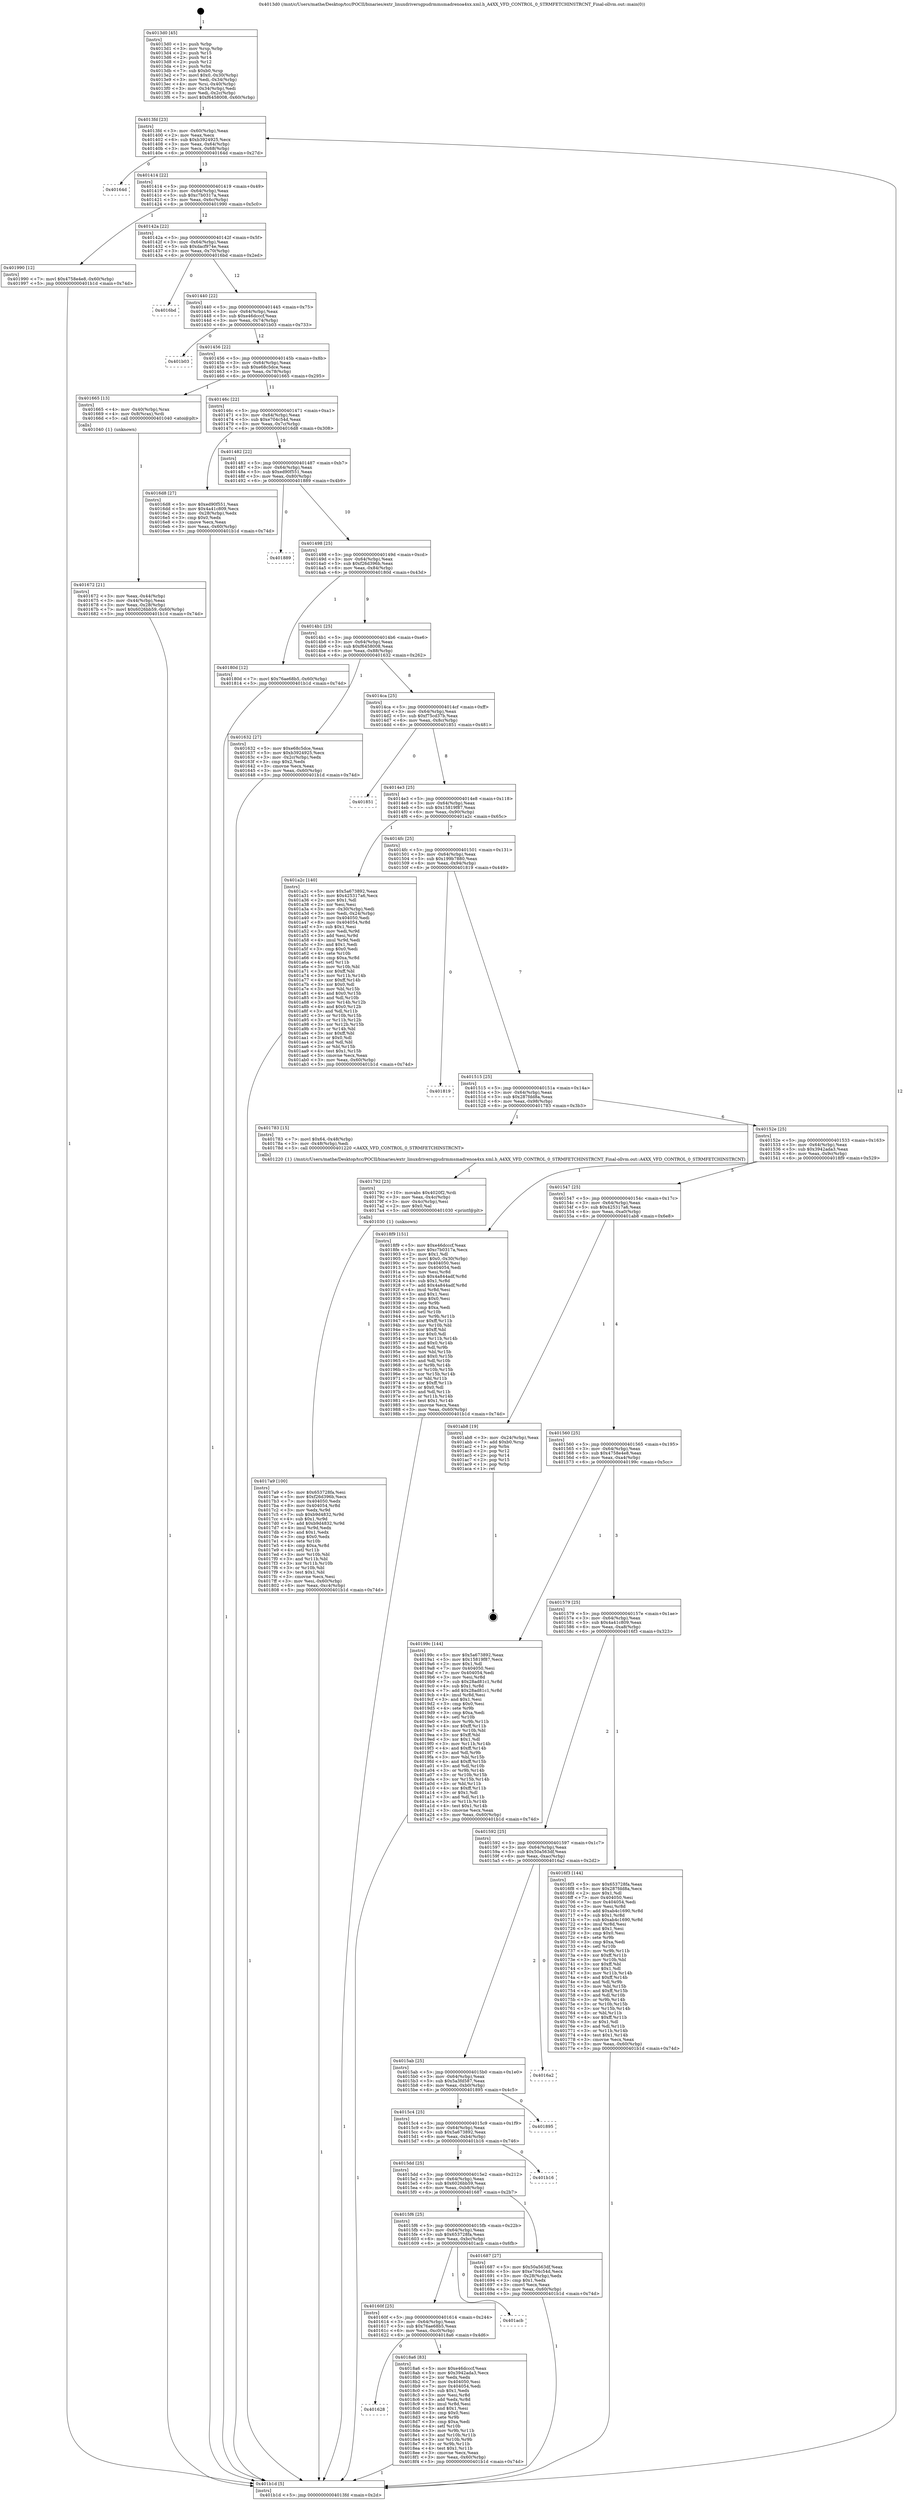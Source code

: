 digraph "0x4013d0" {
  label = "0x4013d0 (/mnt/c/Users/mathe/Desktop/tcc/POCII/binaries/extr_linuxdriversgpudrmmsmadrenoa4xx.xml.h_A4XX_VFD_CONTROL_0_STRMFETCHINSTRCNT_Final-ollvm.out::main(0))"
  labelloc = "t"
  node[shape=record]

  Entry [label="",width=0.3,height=0.3,shape=circle,fillcolor=black,style=filled]
  "0x4013fd" [label="{
     0x4013fd [23]\l
     | [instrs]\l
     &nbsp;&nbsp;0x4013fd \<+3\>: mov -0x60(%rbp),%eax\l
     &nbsp;&nbsp;0x401400 \<+2\>: mov %eax,%ecx\l
     &nbsp;&nbsp;0x401402 \<+6\>: sub $0xb3924925,%ecx\l
     &nbsp;&nbsp;0x401408 \<+3\>: mov %eax,-0x64(%rbp)\l
     &nbsp;&nbsp;0x40140b \<+3\>: mov %ecx,-0x68(%rbp)\l
     &nbsp;&nbsp;0x40140e \<+6\>: je 000000000040164d \<main+0x27d\>\l
  }"]
  "0x40164d" [label="{
     0x40164d\l
  }", style=dashed]
  "0x401414" [label="{
     0x401414 [22]\l
     | [instrs]\l
     &nbsp;&nbsp;0x401414 \<+5\>: jmp 0000000000401419 \<main+0x49\>\l
     &nbsp;&nbsp;0x401419 \<+3\>: mov -0x64(%rbp),%eax\l
     &nbsp;&nbsp;0x40141c \<+5\>: sub $0xc7b0317a,%eax\l
     &nbsp;&nbsp;0x401421 \<+3\>: mov %eax,-0x6c(%rbp)\l
     &nbsp;&nbsp;0x401424 \<+6\>: je 0000000000401990 \<main+0x5c0\>\l
  }"]
  Exit [label="",width=0.3,height=0.3,shape=circle,fillcolor=black,style=filled,peripheries=2]
  "0x401990" [label="{
     0x401990 [12]\l
     | [instrs]\l
     &nbsp;&nbsp;0x401990 \<+7\>: movl $0x4758e4e8,-0x60(%rbp)\l
     &nbsp;&nbsp;0x401997 \<+5\>: jmp 0000000000401b1d \<main+0x74d\>\l
  }"]
  "0x40142a" [label="{
     0x40142a [22]\l
     | [instrs]\l
     &nbsp;&nbsp;0x40142a \<+5\>: jmp 000000000040142f \<main+0x5f\>\l
     &nbsp;&nbsp;0x40142f \<+3\>: mov -0x64(%rbp),%eax\l
     &nbsp;&nbsp;0x401432 \<+5\>: sub $0xdacf974e,%eax\l
     &nbsp;&nbsp;0x401437 \<+3\>: mov %eax,-0x70(%rbp)\l
     &nbsp;&nbsp;0x40143a \<+6\>: je 00000000004016bd \<main+0x2ed\>\l
  }"]
  "0x401628" [label="{
     0x401628\l
  }", style=dashed]
  "0x4016bd" [label="{
     0x4016bd\l
  }", style=dashed]
  "0x401440" [label="{
     0x401440 [22]\l
     | [instrs]\l
     &nbsp;&nbsp;0x401440 \<+5\>: jmp 0000000000401445 \<main+0x75\>\l
     &nbsp;&nbsp;0x401445 \<+3\>: mov -0x64(%rbp),%eax\l
     &nbsp;&nbsp;0x401448 \<+5\>: sub $0xe46dcccf,%eax\l
     &nbsp;&nbsp;0x40144d \<+3\>: mov %eax,-0x74(%rbp)\l
     &nbsp;&nbsp;0x401450 \<+6\>: je 0000000000401b03 \<main+0x733\>\l
  }"]
  "0x4018a6" [label="{
     0x4018a6 [83]\l
     | [instrs]\l
     &nbsp;&nbsp;0x4018a6 \<+5\>: mov $0xe46dcccf,%eax\l
     &nbsp;&nbsp;0x4018ab \<+5\>: mov $0x3942ada3,%ecx\l
     &nbsp;&nbsp;0x4018b0 \<+2\>: xor %edx,%edx\l
     &nbsp;&nbsp;0x4018b2 \<+7\>: mov 0x404050,%esi\l
     &nbsp;&nbsp;0x4018b9 \<+7\>: mov 0x404054,%edi\l
     &nbsp;&nbsp;0x4018c0 \<+3\>: sub $0x1,%edx\l
     &nbsp;&nbsp;0x4018c3 \<+3\>: mov %esi,%r8d\l
     &nbsp;&nbsp;0x4018c6 \<+3\>: add %edx,%r8d\l
     &nbsp;&nbsp;0x4018c9 \<+4\>: imul %r8d,%esi\l
     &nbsp;&nbsp;0x4018cd \<+3\>: and $0x1,%esi\l
     &nbsp;&nbsp;0x4018d0 \<+3\>: cmp $0x0,%esi\l
     &nbsp;&nbsp;0x4018d3 \<+4\>: sete %r9b\l
     &nbsp;&nbsp;0x4018d7 \<+3\>: cmp $0xa,%edi\l
     &nbsp;&nbsp;0x4018da \<+4\>: setl %r10b\l
     &nbsp;&nbsp;0x4018de \<+3\>: mov %r9b,%r11b\l
     &nbsp;&nbsp;0x4018e1 \<+3\>: and %r10b,%r11b\l
     &nbsp;&nbsp;0x4018e4 \<+3\>: xor %r10b,%r9b\l
     &nbsp;&nbsp;0x4018e7 \<+3\>: or %r9b,%r11b\l
     &nbsp;&nbsp;0x4018ea \<+4\>: test $0x1,%r11b\l
     &nbsp;&nbsp;0x4018ee \<+3\>: cmovne %ecx,%eax\l
     &nbsp;&nbsp;0x4018f1 \<+3\>: mov %eax,-0x60(%rbp)\l
     &nbsp;&nbsp;0x4018f4 \<+5\>: jmp 0000000000401b1d \<main+0x74d\>\l
  }"]
  "0x401b03" [label="{
     0x401b03\l
  }", style=dashed]
  "0x401456" [label="{
     0x401456 [22]\l
     | [instrs]\l
     &nbsp;&nbsp;0x401456 \<+5\>: jmp 000000000040145b \<main+0x8b\>\l
     &nbsp;&nbsp;0x40145b \<+3\>: mov -0x64(%rbp),%eax\l
     &nbsp;&nbsp;0x40145e \<+5\>: sub $0xe68c5dce,%eax\l
     &nbsp;&nbsp;0x401463 \<+3\>: mov %eax,-0x78(%rbp)\l
     &nbsp;&nbsp;0x401466 \<+6\>: je 0000000000401665 \<main+0x295\>\l
  }"]
  "0x40160f" [label="{
     0x40160f [25]\l
     | [instrs]\l
     &nbsp;&nbsp;0x40160f \<+5\>: jmp 0000000000401614 \<main+0x244\>\l
     &nbsp;&nbsp;0x401614 \<+3\>: mov -0x64(%rbp),%eax\l
     &nbsp;&nbsp;0x401617 \<+5\>: sub $0x76ae68b5,%eax\l
     &nbsp;&nbsp;0x40161c \<+6\>: mov %eax,-0xc0(%rbp)\l
     &nbsp;&nbsp;0x401622 \<+6\>: je 00000000004018a6 \<main+0x4d6\>\l
  }"]
  "0x401665" [label="{
     0x401665 [13]\l
     | [instrs]\l
     &nbsp;&nbsp;0x401665 \<+4\>: mov -0x40(%rbp),%rax\l
     &nbsp;&nbsp;0x401669 \<+4\>: mov 0x8(%rax),%rdi\l
     &nbsp;&nbsp;0x40166d \<+5\>: call 0000000000401040 \<atoi@plt\>\l
     | [calls]\l
     &nbsp;&nbsp;0x401040 \{1\} (unknown)\l
  }"]
  "0x40146c" [label="{
     0x40146c [22]\l
     | [instrs]\l
     &nbsp;&nbsp;0x40146c \<+5\>: jmp 0000000000401471 \<main+0xa1\>\l
     &nbsp;&nbsp;0x401471 \<+3\>: mov -0x64(%rbp),%eax\l
     &nbsp;&nbsp;0x401474 \<+5\>: sub $0xe704c54d,%eax\l
     &nbsp;&nbsp;0x401479 \<+3\>: mov %eax,-0x7c(%rbp)\l
     &nbsp;&nbsp;0x40147c \<+6\>: je 00000000004016d8 \<main+0x308\>\l
  }"]
  "0x401acb" [label="{
     0x401acb\l
  }", style=dashed]
  "0x4016d8" [label="{
     0x4016d8 [27]\l
     | [instrs]\l
     &nbsp;&nbsp;0x4016d8 \<+5\>: mov $0xed90f551,%eax\l
     &nbsp;&nbsp;0x4016dd \<+5\>: mov $0x4a41c809,%ecx\l
     &nbsp;&nbsp;0x4016e2 \<+3\>: mov -0x28(%rbp),%edx\l
     &nbsp;&nbsp;0x4016e5 \<+3\>: cmp $0x0,%edx\l
     &nbsp;&nbsp;0x4016e8 \<+3\>: cmove %ecx,%eax\l
     &nbsp;&nbsp;0x4016eb \<+3\>: mov %eax,-0x60(%rbp)\l
     &nbsp;&nbsp;0x4016ee \<+5\>: jmp 0000000000401b1d \<main+0x74d\>\l
  }"]
  "0x401482" [label="{
     0x401482 [22]\l
     | [instrs]\l
     &nbsp;&nbsp;0x401482 \<+5\>: jmp 0000000000401487 \<main+0xb7\>\l
     &nbsp;&nbsp;0x401487 \<+3\>: mov -0x64(%rbp),%eax\l
     &nbsp;&nbsp;0x40148a \<+5\>: sub $0xed90f551,%eax\l
     &nbsp;&nbsp;0x40148f \<+3\>: mov %eax,-0x80(%rbp)\l
     &nbsp;&nbsp;0x401492 \<+6\>: je 0000000000401889 \<main+0x4b9\>\l
  }"]
  "0x4017a9" [label="{
     0x4017a9 [100]\l
     | [instrs]\l
     &nbsp;&nbsp;0x4017a9 \<+5\>: mov $0x653728fa,%esi\l
     &nbsp;&nbsp;0x4017ae \<+5\>: mov $0xf26d396b,%ecx\l
     &nbsp;&nbsp;0x4017b3 \<+7\>: mov 0x404050,%edx\l
     &nbsp;&nbsp;0x4017ba \<+8\>: mov 0x404054,%r8d\l
     &nbsp;&nbsp;0x4017c2 \<+3\>: mov %edx,%r9d\l
     &nbsp;&nbsp;0x4017c5 \<+7\>: sub $0xb9d4832,%r9d\l
     &nbsp;&nbsp;0x4017cc \<+4\>: sub $0x1,%r9d\l
     &nbsp;&nbsp;0x4017d0 \<+7\>: add $0xb9d4832,%r9d\l
     &nbsp;&nbsp;0x4017d7 \<+4\>: imul %r9d,%edx\l
     &nbsp;&nbsp;0x4017db \<+3\>: and $0x1,%edx\l
     &nbsp;&nbsp;0x4017de \<+3\>: cmp $0x0,%edx\l
     &nbsp;&nbsp;0x4017e1 \<+4\>: sete %r10b\l
     &nbsp;&nbsp;0x4017e5 \<+4\>: cmp $0xa,%r8d\l
     &nbsp;&nbsp;0x4017e9 \<+4\>: setl %r11b\l
     &nbsp;&nbsp;0x4017ed \<+3\>: mov %r10b,%bl\l
     &nbsp;&nbsp;0x4017f0 \<+3\>: and %r11b,%bl\l
     &nbsp;&nbsp;0x4017f3 \<+3\>: xor %r11b,%r10b\l
     &nbsp;&nbsp;0x4017f6 \<+3\>: or %r10b,%bl\l
     &nbsp;&nbsp;0x4017f9 \<+3\>: test $0x1,%bl\l
     &nbsp;&nbsp;0x4017fc \<+3\>: cmovne %ecx,%esi\l
     &nbsp;&nbsp;0x4017ff \<+3\>: mov %esi,-0x60(%rbp)\l
     &nbsp;&nbsp;0x401802 \<+6\>: mov %eax,-0xc4(%rbp)\l
     &nbsp;&nbsp;0x401808 \<+5\>: jmp 0000000000401b1d \<main+0x74d\>\l
  }"]
  "0x401889" [label="{
     0x401889\l
  }", style=dashed]
  "0x401498" [label="{
     0x401498 [25]\l
     | [instrs]\l
     &nbsp;&nbsp;0x401498 \<+5\>: jmp 000000000040149d \<main+0xcd\>\l
     &nbsp;&nbsp;0x40149d \<+3\>: mov -0x64(%rbp),%eax\l
     &nbsp;&nbsp;0x4014a0 \<+5\>: sub $0xf26d396b,%eax\l
     &nbsp;&nbsp;0x4014a5 \<+6\>: mov %eax,-0x84(%rbp)\l
     &nbsp;&nbsp;0x4014ab \<+6\>: je 000000000040180d \<main+0x43d\>\l
  }"]
  "0x401792" [label="{
     0x401792 [23]\l
     | [instrs]\l
     &nbsp;&nbsp;0x401792 \<+10\>: movabs $0x4020f2,%rdi\l
     &nbsp;&nbsp;0x40179c \<+3\>: mov %eax,-0x4c(%rbp)\l
     &nbsp;&nbsp;0x40179f \<+3\>: mov -0x4c(%rbp),%esi\l
     &nbsp;&nbsp;0x4017a2 \<+2\>: mov $0x0,%al\l
     &nbsp;&nbsp;0x4017a4 \<+5\>: call 0000000000401030 \<printf@plt\>\l
     | [calls]\l
     &nbsp;&nbsp;0x401030 \{1\} (unknown)\l
  }"]
  "0x40180d" [label="{
     0x40180d [12]\l
     | [instrs]\l
     &nbsp;&nbsp;0x40180d \<+7\>: movl $0x76ae68b5,-0x60(%rbp)\l
     &nbsp;&nbsp;0x401814 \<+5\>: jmp 0000000000401b1d \<main+0x74d\>\l
  }"]
  "0x4014b1" [label="{
     0x4014b1 [25]\l
     | [instrs]\l
     &nbsp;&nbsp;0x4014b1 \<+5\>: jmp 00000000004014b6 \<main+0xe6\>\l
     &nbsp;&nbsp;0x4014b6 \<+3\>: mov -0x64(%rbp),%eax\l
     &nbsp;&nbsp;0x4014b9 \<+5\>: sub $0xf6458008,%eax\l
     &nbsp;&nbsp;0x4014be \<+6\>: mov %eax,-0x88(%rbp)\l
     &nbsp;&nbsp;0x4014c4 \<+6\>: je 0000000000401632 \<main+0x262\>\l
  }"]
  "0x4015f6" [label="{
     0x4015f6 [25]\l
     | [instrs]\l
     &nbsp;&nbsp;0x4015f6 \<+5\>: jmp 00000000004015fb \<main+0x22b\>\l
     &nbsp;&nbsp;0x4015fb \<+3\>: mov -0x64(%rbp),%eax\l
     &nbsp;&nbsp;0x4015fe \<+5\>: sub $0x653728fa,%eax\l
     &nbsp;&nbsp;0x401603 \<+6\>: mov %eax,-0xbc(%rbp)\l
     &nbsp;&nbsp;0x401609 \<+6\>: je 0000000000401acb \<main+0x6fb\>\l
  }"]
  "0x401632" [label="{
     0x401632 [27]\l
     | [instrs]\l
     &nbsp;&nbsp;0x401632 \<+5\>: mov $0xe68c5dce,%eax\l
     &nbsp;&nbsp;0x401637 \<+5\>: mov $0xb3924925,%ecx\l
     &nbsp;&nbsp;0x40163c \<+3\>: mov -0x2c(%rbp),%edx\l
     &nbsp;&nbsp;0x40163f \<+3\>: cmp $0x2,%edx\l
     &nbsp;&nbsp;0x401642 \<+3\>: cmovne %ecx,%eax\l
     &nbsp;&nbsp;0x401645 \<+3\>: mov %eax,-0x60(%rbp)\l
     &nbsp;&nbsp;0x401648 \<+5\>: jmp 0000000000401b1d \<main+0x74d\>\l
  }"]
  "0x4014ca" [label="{
     0x4014ca [25]\l
     | [instrs]\l
     &nbsp;&nbsp;0x4014ca \<+5\>: jmp 00000000004014cf \<main+0xff\>\l
     &nbsp;&nbsp;0x4014cf \<+3\>: mov -0x64(%rbp),%eax\l
     &nbsp;&nbsp;0x4014d2 \<+5\>: sub $0xf75cd37b,%eax\l
     &nbsp;&nbsp;0x4014d7 \<+6\>: mov %eax,-0x8c(%rbp)\l
     &nbsp;&nbsp;0x4014dd \<+6\>: je 0000000000401851 \<main+0x481\>\l
  }"]
  "0x401b1d" [label="{
     0x401b1d [5]\l
     | [instrs]\l
     &nbsp;&nbsp;0x401b1d \<+5\>: jmp 00000000004013fd \<main+0x2d\>\l
  }"]
  "0x4013d0" [label="{
     0x4013d0 [45]\l
     | [instrs]\l
     &nbsp;&nbsp;0x4013d0 \<+1\>: push %rbp\l
     &nbsp;&nbsp;0x4013d1 \<+3\>: mov %rsp,%rbp\l
     &nbsp;&nbsp;0x4013d4 \<+2\>: push %r15\l
     &nbsp;&nbsp;0x4013d6 \<+2\>: push %r14\l
     &nbsp;&nbsp;0x4013d8 \<+2\>: push %r12\l
     &nbsp;&nbsp;0x4013da \<+1\>: push %rbx\l
     &nbsp;&nbsp;0x4013db \<+7\>: sub $0xb0,%rsp\l
     &nbsp;&nbsp;0x4013e2 \<+7\>: movl $0x0,-0x30(%rbp)\l
     &nbsp;&nbsp;0x4013e9 \<+3\>: mov %edi,-0x34(%rbp)\l
     &nbsp;&nbsp;0x4013ec \<+4\>: mov %rsi,-0x40(%rbp)\l
     &nbsp;&nbsp;0x4013f0 \<+3\>: mov -0x34(%rbp),%edi\l
     &nbsp;&nbsp;0x4013f3 \<+3\>: mov %edi,-0x2c(%rbp)\l
     &nbsp;&nbsp;0x4013f6 \<+7\>: movl $0xf6458008,-0x60(%rbp)\l
  }"]
  "0x401672" [label="{
     0x401672 [21]\l
     | [instrs]\l
     &nbsp;&nbsp;0x401672 \<+3\>: mov %eax,-0x44(%rbp)\l
     &nbsp;&nbsp;0x401675 \<+3\>: mov -0x44(%rbp),%eax\l
     &nbsp;&nbsp;0x401678 \<+3\>: mov %eax,-0x28(%rbp)\l
     &nbsp;&nbsp;0x40167b \<+7\>: movl $0x6026bb59,-0x60(%rbp)\l
     &nbsp;&nbsp;0x401682 \<+5\>: jmp 0000000000401b1d \<main+0x74d\>\l
  }"]
  "0x401687" [label="{
     0x401687 [27]\l
     | [instrs]\l
     &nbsp;&nbsp;0x401687 \<+5\>: mov $0x50a563df,%eax\l
     &nbsp;&nbsp;0x40168c \<+5\>: mov $0xe704c54d,%ecx\l
     &nbsp;&nbsp;0x401691 \<+3\>: mov -0x28(%rbp),%edx\l
     &nbsp;&nbsp;0x401694 \<+3\>: cmp $0x1,%edx\l
     &nbsp;&nbsp;0x401697 \<+3\>: cmovl %ecx,%eax\l
     &nbsp;&nbsp;0x40169a \<+3\>: mov %eax,-0x60(%rbp)\l
     &nbsp;&nbsp;0x40169d \<+5\>: jmp 0000000000401b1d \<main+0x74d\>\l
  }"]
  "0x401851" [label="{
     0x401851\l
  }", style=dashed]
  "0x4014e3" [label="{
     0x4014e3 [25]\l
     | [instrs]\l
     &nbsp;&nbsp;0x4014e3 \<+5\>: jmp 00000000004014e8 \<main+0x118\>\l
     &nbsp;&nbsp;0x4014e8 \<+3\>: mov -0x64(%rbp),%eax\l
     &nbsp;&nbsp;0x4014eb \<+5\>: sub $0x15819f87,%eax\l
     &nbsp;&nbsp;0x4014f0 \<+6\>: mov %eax,-0x90(%rbp)\l
     &nbsp;&nbsp;0x4014f6 \<+6\>: je 0000000000401a2c \<main+0x65c\>\l
  }"]
  "0x4015dd" [label="{
     0x4015dd [25]\l
     | [instrs]\l
     &nbsp;&nbsp;0x4015dd \<+5\>: jmp 00000000004015e2 \<main+0x212\>\l
     &nbsp;&nbsp;0x4015e2 \<+3\>: mov -0x64(%rbp),%eax\l
     &nbsp;&nbsp;0x4015e5 \<+5\>: sub $0x6026bb59,%eax\l
     &nbsp;&nbsp;0x4015ea \<+6\>: mov %eax,-0xb8(%rbp)\l
     &nbsp;&nbsp;0x4015f0 \<+6\>: je 0000000000401687 \<main+0x2b7\>\l
  }"]
  "0x401a2c" [label="{
     0x401a2c [140]\l
     | [instrs]\l
     &nbsp;&nbsp;0x401a2c \<+5\>: mov $0x5a673892,%eax\l
     &nbsp;&nbsp;0x401a31 \<+5\>: mov $0x425317a6,%ecx\l
     &nbsp;&nbsp;0x401a36 \<+2\>: mov $0x1,%dl\l
     &nbsp;&nbsp;0x401a38 \<+2\>: xor %esi,%esi\l
     &nbsp;&nbsp;0x401a3a \<+3\>: mov -0x30(%rbp),%edi\l
     &nbsp;&nbsp;0x401a3d \<+3\>: mov %edi,-0x24(%rbp)\l
     &nbsp;&nbsp;0x401a40 \<+7\>: mov 0x404050,%edi\l
     &nbsp;&nbsp;0x401a47 \<+8\>: mov 0x404054,%r8d\l
     &nbsp;&nbsp;0x401a4f \<+3\>: sub $0x1,%esi\l
     &nbsp;&nbsp;0x401a52 \<+3\>: mov %edi,%r9d\l
     &nbsp;&nbsp;0x401a55 \<+3\>: add %esi,%r9d\l
     &nbsp;&nbsp;0x401a58 \<+4\>: imul %r9d,%edi\l
     &nbsp;&nbsp;0x401a5c \<+3\>: and $0x1,%edi\l
     &nbsp;&nbsp;0x401a5f \<+3\>: cmp $0x0,%edi\l
     &nbsp;&nbsp;0x401a62 \<+4\>: sete %r10b\l
     &nbsp;&nbsp;0x401a66 \<+4\>: cmp $0xa,%r8d\l
     &nbsp;&nbsp;0x401a6a \<+4\>: setl %r11b\l
     &nbsp;&nbsp;0x401a6e \<+3\>: mov %r10b,%bl\l
     &nbsp;&nbsp;0x401a71 \<+3\>: xor $0xff,%bl\l
     &nbsp;&nbsp;0x401a74 \<+3\>: mov %r11b,%r14b\l
     &nbsp;&nbsp;0x401a77 \<+4\>: xor $0xff,%r14b\l
     &nbsp;&nbsp;0x401a7b \<+3\>: xor $0x0,%dl\l
     &nbsp;&nbsp;0x401a7e \<+3\>: mov %bl,%r15b\l
     &nbsp;&nbsp;0x401a81 \<+4\>: and $0x0,%r15b\l
     &nbsp;&nbsp;0x401a85 \<+3\>: and %dl,%r10b\l
     &nbsp;&nbsp;0x401a88 \<+3\>: mov %r14b,%r12b\l
     &nbsp;&nbsp;0x401a8b \<+4\>: and $0x0,%r12b\l
     &nbsp;&nbsp;0x401a8f \<+3\>: and %dl,%r11b\l
     &nbsp;&nbsp;0x401a92 \<+3\>: or %r10b,%r15b\l
     &nbsp;&nbsp;0x401a95 \<+3\>: or %r11b,%r12b\l
     &nbsp;&nbsp;0x401a98 \<+3\>: xor %r12b,%r15b\l
     &nbsp;&nbsp;0x401a9b \<+3\>: or %r14b,%bl\l
     &nbsp;&nbsp;0x401a9e \<+3\>: xor $0xff,%bl\l
     &nbsp;&nbsp;0x401aa1 \<+3\>: or $0x0,%dl\l
     &nbsp;&nbsp;0x401aa4 \<+2\>: and %dl,%bl\l
     &nbsp;&nbsp;0x401aa6 \<+3\>: or %bl,%r15b\l
     &nbsp;&nbsp;0x401aa9 \<+4\>: test $0x1,%r15b\l
     &nbsp;&nbsp;0x401aad \<+3\>: cmovne %ecx,%eax\l
     &nbsp;&nbsp;0x401ab0 \<+3\>: mov %eax,-0x60(%rbp)\l
     &nbsp;&nbsp;0x401ab3 \<+5\>: jmp 0000000000401b1d \<main+0x74d\>\l
  }"]
  "0x4014fc" [label="{
     0x4014fc [25]\l
     | [instrs]\l
     &nbsp;&nbsp;0x4014fc \<+5\>: jmp 0000000000401501 \<main+0x131\>\l
     &nbsp;&nbsp;0x401501 \<+3\>: mov -0x64(%rbp),%eax\l
     &nbsp;&nbsp;0x401504 \<+5\>: sub $0x199b7880,%eax\l
     &nbsp;&nbsp;0x401509 \<+6\>: mov %eax,-0x94(%rbp)\l
     &nbsp;&nbsp;0x40150f \<+6\>: je 0000000000401819 \<main+0x449\>\l
  }"]
  "0x401b16" [label="{
     0x401b16\l
  }", style=dashed]
  "0x401819" [label="{
     0x401819\l
  }", style=dashed]
  "0x401515" [label="{
     0x401515 [25]\l
     | [instrs]\l
     &nbsp;&nbsp;0x401515 \<+5\>: jmp 000000000040151a \<main+0x14a\>\l
     &nbsp;&nbsp;0x40151a \<+3\>: mov -0x64(%rbp),%eax\l
     &nbsp;&nbsp;0x40151d \<+5\>: sub $0x287fdd8a,%eax\l
     &nbsp;&nbsp;0x401522 \<+6\>: mov %eax,-0x98(%rbp)\l
     &nbsp;&nbsp;0x401528 \<+6\>: je 0000000000401783 \<main+0x3b3\>\l
  }"]
  "0x4015c4" [label="{
     0x4015c4 [25]\l
     | [instrs]\l
     &nbsp;&nbsp;0x4015c4 \<+5\>: jmp 00000000004015c9 \<main+0x1f9\>\l
     &nbsp;&nbsp;0x4015c9 \<+3\>: mov -0x64(%rbp),%eax\l
     &nbsp;&nbsp;0x4015cc \<+5\>: sub $0x5a673892,%eax\l
     &nbsp;&nbsp;0x4015d1 \<+6\>: mov %eax,-0xb4(%rbp)\l
     &nbsp;&nbsp;0x4015d7 \<+6\>: je 0000000000401b16 \<main+0x746\>\l
  }"]
  "0x401783" [label="{
     0x401783 [15]\l
     | [instrs]\l
     &nbsp;&nbsp;0x401783 \<+7\>: movl $0x64,-0x48(%rbp)\l
     &nbsp;&nbsp;0x40178a \<+3\>: mov -0x48(%rbp),%edi\l
     &nbsp;&nbsp;0x40178d \<+5\>: call 0000000000401220 \<A4XX_VFD_CONTROL_0_STRMFETCHINSTRCNT\>\l
     | [calls]\l
     &nbsp;&nbsp;0x401220 \{1\} (/mnt/c/Users/mathe/Desktop/tcc/POCII/binaries/extr_linuxdriversgpudrmmsmadrenoa4xx.xml.h_A4XX_VFD_CONTROL_0_STRMFETCHINSTRCNT_Final-ollvm.out::A4XX_VFD_CONTROL_0_STRMFETCHINSTRCNT)\l
  }"]
  "0x40152e" [label="{
     0x40152e [25]\l
     | [instrs]\l
     &nbsp;&nbsp;0x40152e \<+5\>: jmp 0000000000401533 \<main+0x163\>\l
     &nbsp;&nbsp;0x401533 \<+3\>: mov -0x64(%rbp),%eax\l
     &nbsp;&nbsp;0x401536 \<+5\>: sub $0x3942ada3,%eax\l
     &nbsp;&nbsp;0x40153b \<+6\>: mov %eax,-0x9c(%rbp)\l
     &nbsp;&nbsp;0x401541 \<+6\>: je 00000000004018f9 \<main+0x529\>\l
  }"]
  "0x401895" [label="{
     0x401895\l
  }", style=dashed]
  "0x4018f9" [label="{
     0x4018f9 [151]\l
     | [instrs]\l
     &nbsp;&nbsp;0x4018f9 \<+5\>: mov $0xe46dcccf,%eax\l
     &nbsp;&nbsp;0x4018fe \<+5\>: mov $0xc7b0317a,%ecx\l
     &nbsp;&nbsp;0x401903 \<+2\>: mov $0x1,%dl\l
     &nbsp;&nbsp;0x401905 \<+7\>: movl $0x0,-0x30(%rbp)\l
     &nbsp;&nbsp;0x40190c \<+7\>: mov 0x404050,%esi\l
     &nbsp;&nbsp;0x401913 \<+7\>: mov 0x404054,%edi\l
     &nbsp;&nbsp;0x40191a \<+3\>: mov %esi,%r8d\l
     &nbsp;&nbsp;0x40191d \<+7\>: sub $0x4a844adf,%r8d\l
     &nbsp;&nbsp;0x401924 \<+4\>: sub $0x1,%r8d\l
     &nbsp;&nbsp;0x401928 \<+7\>: add $0x4a844adf,%r8d\l
     &nbsp;&nbsp;0x40192f \<+4\>: imul %r8d,%esi\l
     &nbsp;&nbsp;0x401933 \<+3\>: and $0x1,%esi\l
     &nbsp;&nbsp;0x401936 \<+3\>: cmp $0x0,%esi\l
     &nbsp;&nbsp;0x401939 \<+4\>: sete %r9b\l
     &nbsp;&nbsp;0x40193d \<+3\>: cmp $0xa,%edi\l
     &nbsp;&nbsp;0x401940 \<+4\>: setl %r10b\l
     &nbsp;&nbsp;0x401944 \<+3\>: mov %r9b,%r11b\l
     &nbsp;&nbsp;0x401947 \<+4\>: xor $0xff,%r11b\l
     &nbsp;&nbsp;0x40194b \<+3\>: mov %r10b,%bl\l
     &nbsp;&nbsp;0x40194e \<+3\>: xor $0xff,%bl\l
     &nbsp;&nbsp;0x401951 \<+3\>: xor $0x0,%dl\l
     &nbsp;&nbsp;0x401954 \<+3\>: mov %r11b,%r14b\l
     &nbsp;&nbsp;0x401957 \<+4\>: and $0x0,%r14b\l
     &nbsp;&nbsp;0x40195b \<+3\>: and %dl,%r9b\l
     &nbsp;&nbsp;0x40195e \<+3\>: mov %bl,%r15b\l
     &nbsp;&nbsp;0x401961 \<+4\>: and $0x0,%r15b\l
     &nbsp;&nbsp;0x401965 \<+3\>: and %dl,%r10b\l
     &nbsp;&nbsp;0x401968 \<+3\>: or %r9b,%r14b\l
     &nbsp;&nbsp;0x40196b \<+3\>: or %r10b,%r15b\l
     &nbsp;&nbsp;0x40196e \<+3\>: xor %r15b,%r14b\l
     &nbsp;&nbsp;0x401971 \<+3\>: or %bl,%r11b\l
     &nbsp;&nbsp;0x401974 \<+4\>: xor $0xff,%r11b\l
     &nbsp;&nbsp;0x401978 \<+3\>: or $0x0,%dl\l
     &nbsp;&nbsp;0x40197b \<+3\>: and %dl,%r11b\l
     &nbsp;&nbsp;0x40197e \<+3\>: or %r11b,%r14b\l
     &nbsp;&nbsp;0x401981 \<+4\>: test $0x1,%r14b\l
     &nbsp;&nbsp;0x401985 \<+3\>: cmovne %ecx,%eax\l
     &nbsp;&nbsp;0x401988 \<+3\>: mov %eax,-0x60(%rbp)\l
     &nbsp;&nbsp;0x40198b \<+5\>: jmp 0000000000401b1d \<main+0x74d\>\l
  }"]
  "0x401547" [label="{
     0x401547 [25]\l
     | [instrs]\l
     &nbsp;&nbsp;0x401547 \<+5\>: jmp 000000000040154c \<main+0x17c\>\l
     &nbsp;&nbsp;0x40154c \<+3\>: mov -0x64(%rbp),%eax\l
     &nbsp;&nbsp;0x40154f \<+5\>: sub $0x425317a6,%eax\l
     &nbsp;&nbsp;0x401554 \<+6\>: mov %eax,-0xa0(%rbp)\l
     &nbsp;&nbsp;0x40155a \<+6\>: je 0000000000401ab8 \<main+0x6e8\>\l
  }"]
  "0x4015ab" [label="{
     0x4015ab [25]\l
     | [instrs]\l
     &nbsp;&nbsp;0x4015ab \<+5\>: jmp 00000000004015b0 \<main+0x1e0\>\l
     &nbsp;&nbsp;0x4015b0 \<+3\>: mov -0x64(%rbp),%eax\l
     &nbsp;&nbsp;0x4015b3 \<+5\>: sub $0x5a3fd587,%eax\l
     &nbsp;&nbsp;0x4015b8 \<+6\>: mov %eax,-0xb0(%rbp)\l
     &nbsp;&nbsp;0x4015be \<+6\>: je 0000000000401895 \<main+0x4c5\>\l
  }"]
  "0x401ab8" [label="{
     0x401ab8 [19]\l
     | [instrs]\l
     &nbsp;&nbsp;0x401ab8 \<+3\>: mov -0x24(%rbp),%eax\l
     &nbsp;&nbsp;0x401abb \<+7\>: add $0xb0,%rsp\l
     &nbsp;&nbsp;0x401ac2 \<+1\>: pop %rbx\l
     &nbsp;&nbsp;0x401ac3 \<+2\>: pop %r12\l
     &nbsp;&nbsp;0x401ac5 \<+2\>: pop %r14\l
     &nbsp;&nbsp;0x401ac7 \<+2\>: pop %r15\l
     &nbsp;&nbsp;0x401ac9 \<+1\>: pop %rbp\l
     &nbsp;&nbsp;0x401aca \<+1\>: ret\l
  }"]
  "0x401560" [label="{
     0x401560 [25]\l
     | [instrs]\l
     &nbsp;&nbsp;0x401560 \<+5\>: jmp 0000000000401565 \<main+0x195\>\l
     &nbsp;&nbsp;0x401565 \<+3\>: mov -0x64(%rbp),%eax\l
     &nbsp;&nbsp;0x401568 \<+5\>: sub $0x4758e4e8,%eax\l
     &nbsp;&nbsp;0x40156d \<+6\>: mov %eax,-0xa4(%rbp)\l
     &nbsp;&nbsp;0x401573 \<+6\>: je 000000000040199c \<main+0x5cc\>\l
  }"]
  "0x4016a2" [label="{
     0x4016a2\l
  }", style=dashed]
  "0x40199c" [label="{
     0x40199c [144]\l
     | [instrs]\l
     &nbsp;&nbsp;0x40199c \<+5\>: mov $0x5a673892,%eax\l
     &nbsp;&nbsp;0x4019a1 \<+5\>: mov $0x15819f87,%ecx\l
     &nbsp;&nbsp;0x4019a6 \<+2\>: mov $0x1,%dl\l
     &nbsp;&nbsp;0x4019a8 \<+7\>: mov 0x404050,%esi\l
     &nbsp;&nbsp;0x4019af \<+7\>: mov 0x404054,%edi\l
     &nbsp;&nbsp;0x4019b6 \<+3\>: mov %esi,%r8d\l
     &nbsp;&nbsp;0x4019b9 \<+7\>: sub $0x28ad81c1,%r8d\l
     &nbsp;&nbsp;0x4019c0 \<+4\>: sub $0x1,%r8d\l
     &nbsp;&nbsp;0x4019c4 \<+7\>: add $0x28ad81c1,%r8d\l
     &nbsp;&nbsp;0x4019cb \<+4\>: imul %r8d,%esi\l
     &nbsp;&nbsp;0x4019cf \<+3\>: and $0x1,%esi\l
     &nbsp;&nbsp;0x4019d2 \<+3\>: cmp $0x0,%esi\l
     &nbsp;&nbsp;0x4019d5 \<+4\>: sete %r9b\l
     &nbsp;&nbsp;0x4019d9 \<+3\>: cmp $0xa,%edi\l
     &nbsp;&nbsp;0x4019dc \<+4\>: setl %r10b\l
     &nbsp;&nbsp;0x4019e0 \<+3\>: mov %r9b,%r11b\l
     &nbsp;&nbsp;0x4019e3 \<+4\>: xor $0xff,%r11b\l
     &nbsp;&nbsp;0x4019e7 \<+3\>: mov %r10b,%bl\l
     &nbsp;&nbsp;0x4019ea \<+3\>: xor $0xff,%bl\l
     &nbsp;&nbsp;0x4019ed \<+3\>: xor $0x1,%dl\l
     &nbsp;&nbsp;0x4019f0 \<+3\>: mov %r11b,%r14b\l
     &nbsp;&nbsp;0x4019f3 \<+4\>: and $0xff,%r14b\l
     &nbsp;&nbsp;0x4019f7 \<+3\>: and %dl,%r9b\l
     &nbsp;&nbsp;0x4019fa \<+3\>: mov %bl,%r15b\l
     &nbsp;&nbsp;0x4019fd \<+4\>: and $0xff,%r15b\l
     &nbsp;&nbsp;0x401a01 \<+3\>: and %dl,%r10b\l
     &nbsp;&nbsp;0x401a04 \<+3\>: or %r9b,%r14b\l
     &nbsp;&nbsp;0x401a07 \<+3\>: or %r10b,%r15b\l
     &nbsp;&nbsp;0x401a0a \<+3\>: xor %r15b,%r14b\l
     &nbsp;&nbsp;0x401a0d \<+3\>: or %bl,%r11b\l
     &nbsp;&nbsp;0x401a10 \<+4\>: xor $0xff,%r11b\l
     &nbsp;&nbsp;0x401a14 \<+3\>: or $0x1,%dl\l
     &nbsp;&nbsp;0x401a17 \<+3\>: and %dl,%r11b\l
     &nbsp;&nbsp;0x401a1a \<+3\>: or %r11b,%r14b\l
     &nbsp;&nbsp;0x401a1d \<+4\>: test $0x1,%r14b\l
     &nbsp;&nbsp;0x401a21 \<+3\>: cmovne %ecx,%eax\l
     &nbsp;&nbsp;0x401a24 \<+3\>: mov %eax,-0x60(%rbp)\l
     &nbsp;&nbsp;0x401a27 \<+5\>: jmp 0000000000401b1d \<main+0x74d\>\l
  }"]
  "0x401579" [label="{
     0x401579 [25]\l
     | [instrs]\l
     &nbsp;&nbsp;0x401579 \<+5\>: jmp 000000000040157e \<main+0x1ae\>\l
     &nbsp;&nbsp;0x40157e \<+3\>: mov -0x64(%rbp),%eax\l
     &nbsp;&nbsp;0x401581 \<+5\>: sub $0x4a41c809,%eax\l
     &nbsp;&nbsp;0x401586 \<+6\>: mov %eax,-0xa8(%rbp)\l
     &nbsp;&nbsp;0x40158c \<+6\>: je 00000000004016f3 \<main+0x323\>\l
  }"]
  "0x401592" [label="{
     0x401592 [25]\l
     | [instrs]\l
     &nbsp;&nbsp;0x401592 \<+5\>: jmp 0000000000401597 \<main+0x1c7\>\l
     &nbsp;&nbsp;0x401597 \<+3\>: mov -0x64(%rbp),%eax\l
     &nbsp;&nbsp;0x40159a \<+5\>: sub $0x50a563df,%eax\l
     &nbsp;&nbsp;0x40159f \<+6\>: mov %eax,-0xac(%rbp)\l
     &nbsp;&nbsp;0x4015a5 \<+6\>: je 00000000004016a2 \<main+0x2d2\>\l
  }"]
  "0x4016f3" [label="{
     0x4016f3 [144]\l
     | [instrs]\l
     &nbsp;&nbsp;0x4016f3 \<+5\>: mov $0x653728fa,%eax\l
     &nbsp;&nbsp;0x4016f8 \<+5\>: mov $0x287fdd8a,%ecx\l
     &nbsp;&nbsp;0x4016fd \<+2\>: mov $0x1,%dl\l
     &nbsp;&nbsp;0x4016ff \<+7\>: mov 0x404050,%esi\l
     &nbsp;&nbsp;0x401706 \<+7\>: mov 0x404054,%edi\l
     &nbsp;&nbsp;0x40170d \<+3\>: mov %esi,%r8d\l
     &nbsp;&nbsp;0x401710 \<+7\>: add $0xab4c1690,%r8d\l
     &nbsp;&nbsp;0x401717 \<+4\>: sub $0x1,%r8d\l
     &nbsp;&nbsp;0x40171b \<+7\>: sub $0xab4c1690,%r8d\l
     &nbsp;&nbsp;0x401722 \<+4\>: imul %r8d,%esi\l
     &nbsp;&nbsp;0x401726 \<+3\>: and $0x1,%esi\l
     &nbsp;&nbsp;0x401729 \<+3\>: cmp $0x0,%esi\l
     &nbsp;&nbsp;0x40172c \<+4\>: sete %r9b\l
     &nbsp;&nbsp;0x401730 \<+3\>: cmp $0xa,%edi\l
     &nbsp;&nbsp;0x401733 \<+4\>: setl %r10b\l
     &nbsp;&nbsp;0x401737 \<+3\>: mov %r9b,%r11b\l
     &nbsp;&nbsp;0x40173a \<+4\>: xor $0xff,%r11b\l
     &nbsp;&nbsp;0x40173e \<+3\>: mov %r10b,%bl\l
     &nbsp;&nbsp;0x401741 \<+3\>: xor $0xff,%bl\l
     &nbsp;&nbsp;0x401744 \<+3\>: xor $0x1,%dl\l
     &nbsp;&nbsp;0x401747 \<+3\>: mov %r11b,%r14b\l
     &nbsp;&nbsp;0x40174a \<+4\>: and $0xff,%r14b\l
     &nbsp;&nbsp;0x40174e \<+3\>: and %dl,%r9b\l
     &nbsp;&nbsp;0x401751 \<+3\>: mov %bl,%r15b\l
     &nbsp;&nbsp;0x401754 \<+4\>: and $0xff,%r15b\l
     &nbsp;&nbsp;0x401758 \<+3\>: and %dl,%r10b\l
     &nbsp;&nbsp;0x40175b \<+3\>: or %r9b,%r14b\l
     &nbsp;&nbsp;0x40175e \<+3\>: or %r10b,%r15b\l
     &nbsp;&nbsp;0x401761 \<+3\>: xor %r15b,%r14b\l
     &nbsp;&nbsp;0x401764 \<+3\>: or %bl,%r11b\l
     &nbsp;&nbsp;0x401767 \<+4\>: xor $0xff,%r11b\l
     &nbsp;&nbsp;0x40176b \<+3\>: or $0x1,%dl\l
     &nbsp;&nbsp;0x40176e \<+3\>: and %dl,%r11b\l
     &nbsp;&nbsp;0x401771 \<+3\>: or %r11b,%r14b\l
     &nbsp;&nbsp;0x401774 \<+4\>: test $0x1,%r14b\l
     &nbsp;&nbsp;0x401778 \<+3\>: cmovne %ecx,%eax\l
     &nbsp;&nbsp;0x40177b \<+3\>: mov %eax,-0x60(%rbp)\l
     &nbsp;&nbsp;0x40177e \<+5\>: jmp 0000000000401b1d \<main+0x74d\>\l
  }"]
  Entry -> "0x4013d0" [label=" 1"]
  "0x4013fd" -> "0x40164d" [label=" 0"]
  "0x4013fd" -> "0x401414" [label=" 13"]
  "0x401ab8" -> Exit [label=" 1"]
  "0x401414" -> "0x401990" [label=" 1"]
  "0x401414" -> "0x40142a" [label=" 12"]
  "0x401a2c" -> "0x401b1d" [label=" 1"]
  "0x40142a" -> "0x4016bd" [label=" 0"]
  "0x40142a" -> "0x401440" [label=" 12"]
  "0x40199c" -> "0x401b1d" [label=" 1"]
  "0x401440" -> "0x401b03" [label=" 0"]
  "0x401440" -> "0x401456" [label=" 12"]
  "0x401990" -> "0x401b1d" [label=" 1"]
  "0x401456" -> "0x401665" [label=" 1"]
  "0x401456" -> "0x40146c" [label=" 11"]
  "0x4018a6" -> "0x401b1d" [label=" 1"]
  "0x40146c" -> "0x4016d8" [label=" 1"]
  "0x40146c" -> "0x401482" [label=" 10"]
  "0x40160f" -> "0x401628" [label=" 0"]
  "0x401482" -> "0x401889" [label=" 0"]
  "0x401482" -> "0x401498" [label=" 10"]
  "0x4018f9" -> "0x401b1d" [label=" 1"]
  "0x401498" -> "0x40180d" [label=" 1"]
  "0x401498" -> "0x4014b1" [label=" 9"]
  "0x4015f6" -> "0x40160f" [label=" 1"]
  "0x4014b1" -> "0x401632" [label=" 1"]
  "0x4014b1" -> "0x4014ca" [label=" 8"]
  "0x401632" -> "0x401b1d" [label=" 1"]
  "0x4013d0" -> "0x4013fd" [label=" 1"]
  "0x401b1d" -> "0x4013fd" [label=" 12"]
  "0x401665" -> "0x401672" [label=" 1"]
  "0x401672" -> "0x401b1d" [label=" 1"]
  "0x4015f6" -> "0x401acb" [label=" 0"]
  "0x4014ca" -> "0x401851" [label=" 0"]
  "0x4014ca" -> "0x4014e3" [label=" 8"]
  "0x40160f" -> "0x4018a6" [label=" 1"]
  "0x4014e3" -> "0x401a2c" [label=" 1"]
  "0x4014e3" -> "0x4014fc" [label=" 7"]
  "0x4017a9" -> "0x401b1d" [label=" 1"]
  "0x4014fc" -> "0x401819" [label=" 0"]
  "0x4014fc" -> "0x401515" [label=" 7"]
  "0x401792" -> "0x4017a9" [label=" 1"]
  "0x401515" -> "0x401783" [label=" 1"]
  "0x401515" -> "0x40152e" [label=" 6"]
  "0x4016f3" -> "0x401b1d" [label=" 1"]
  "0x40152e" -> "0x4018f9" [label=" 1"]
  "0x40152e" -> "0x401547" [label=" 5"]
  "0x4016d8" -> "0x401b1d" [label=" 1"]
  "0x401547" -> "0x401ab8" [label=" 1"]
  "0x401547" -> "0x401560" [label=" 4"]
  "0x4015dd" -> "0x4015f6" [label=" 1"]
  "0x401560" -> "0x40199c" [label=" 1"]
  "0x401560" -> "0x401579" [label=" 3"]
  "0x4015dd" -> "0x401687" [label=" 1"]
  "0x401579" -> "0x4016f3" [label=" 1"]
  "0x401579" -> "0x401592" [label=" 2"]
  "0x40180d" -> "0x401b1d" [label=" 1"]
  "0x401592" -> "0x4016a2" [label=" 0"]
  "0x401592" -> "0x4015ab" [label=" 2"]
  "0x401687" -> "0x401b1d" [label=" 1"]
  "0x4015ab" -> "0x401895" [label=" 0"]
  "0x4015ab" -> "0x4015c4" [label=" 2"]
  "0x401783" -> "0x401792" [label=" 1"]
  "0x4015c4" -> "0x401b16" [label=" 0"]
  "0x4015c4" -> "0x4015dd" [label=" 2"]
}
